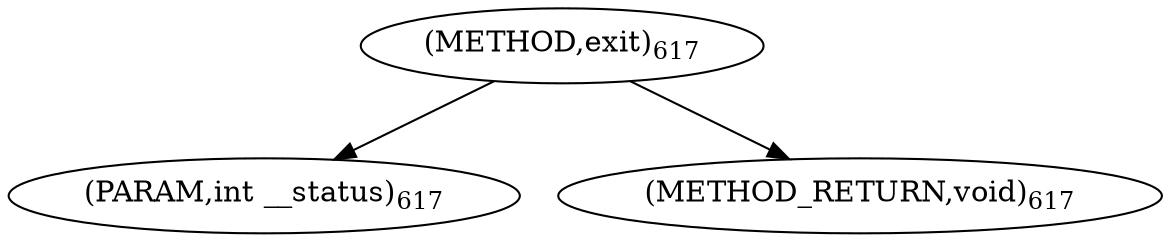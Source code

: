 digraph "exit" {  
"4834" [label = <(METHOD,exit)<SUB>617</SUB>> ]
"4835" [label = <(PARAM,int __status)<SUB>617</SUB>> ]
"4836" [label = <(METHOD_RETURN,void)<SUB>617</SUB>> ]
  "4834" -> "4835" 
  "4834" -> "4836" 
}
